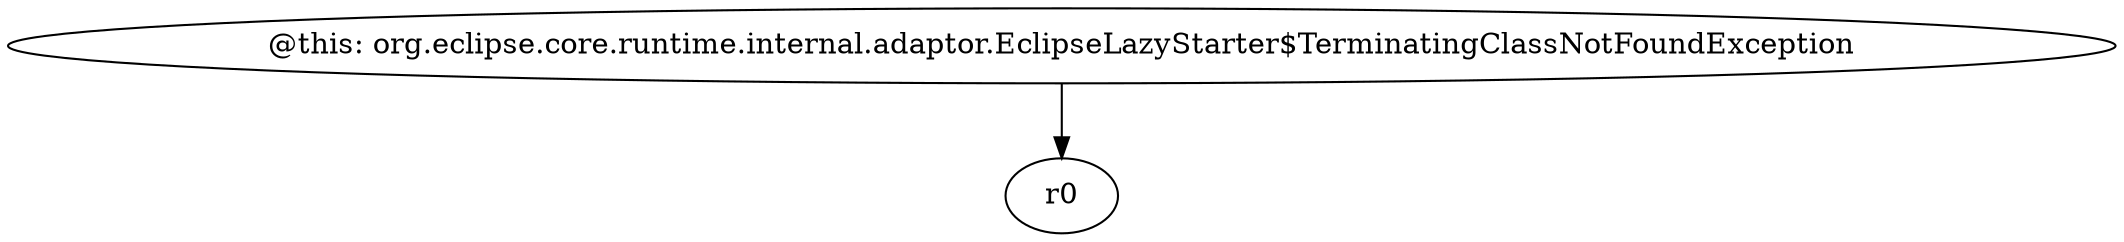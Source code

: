 digraph g {
0[label="@this: org.eclipse.core.runtime.internal.adaptor.EclipseLazyStarter$TerminatingClassNotFoundException"]
1[label="r0"]
0->1[label=""]
}